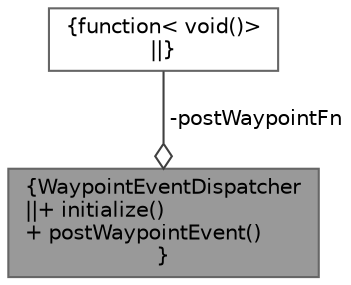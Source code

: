 digraph "WaypointEventDispatcher"
{
 // LATEX_PDF_SIZE
  bgcolor="transparent";
  edge [fontname=Helvetica,fontsize=10,labelfontname=Helvetica,labelfontsize=10];
  node [fontname=Helvetica,fontsize=10,shape=box,height=0.2,width=0.4];
  Node1 [label="{WaypointEventDispatcher\n||+ initialize()\l+ postWaypointEvent()\l}",height=0.2,width=0.4,color="gray40", fillcolor="grey60", style="filled", fontcolor="black",tooltip=" "];
  Node2 -> Node1 [color="grey25",style="solid",label=" -postWaypointFn" ,arrowhead="odiamond"];
  Node2 [label="{function\< void()\>\n||}",height=0.2,width=0.4,color="gray40", fillcolor="white", style="filled",tooltip=" "];
}

